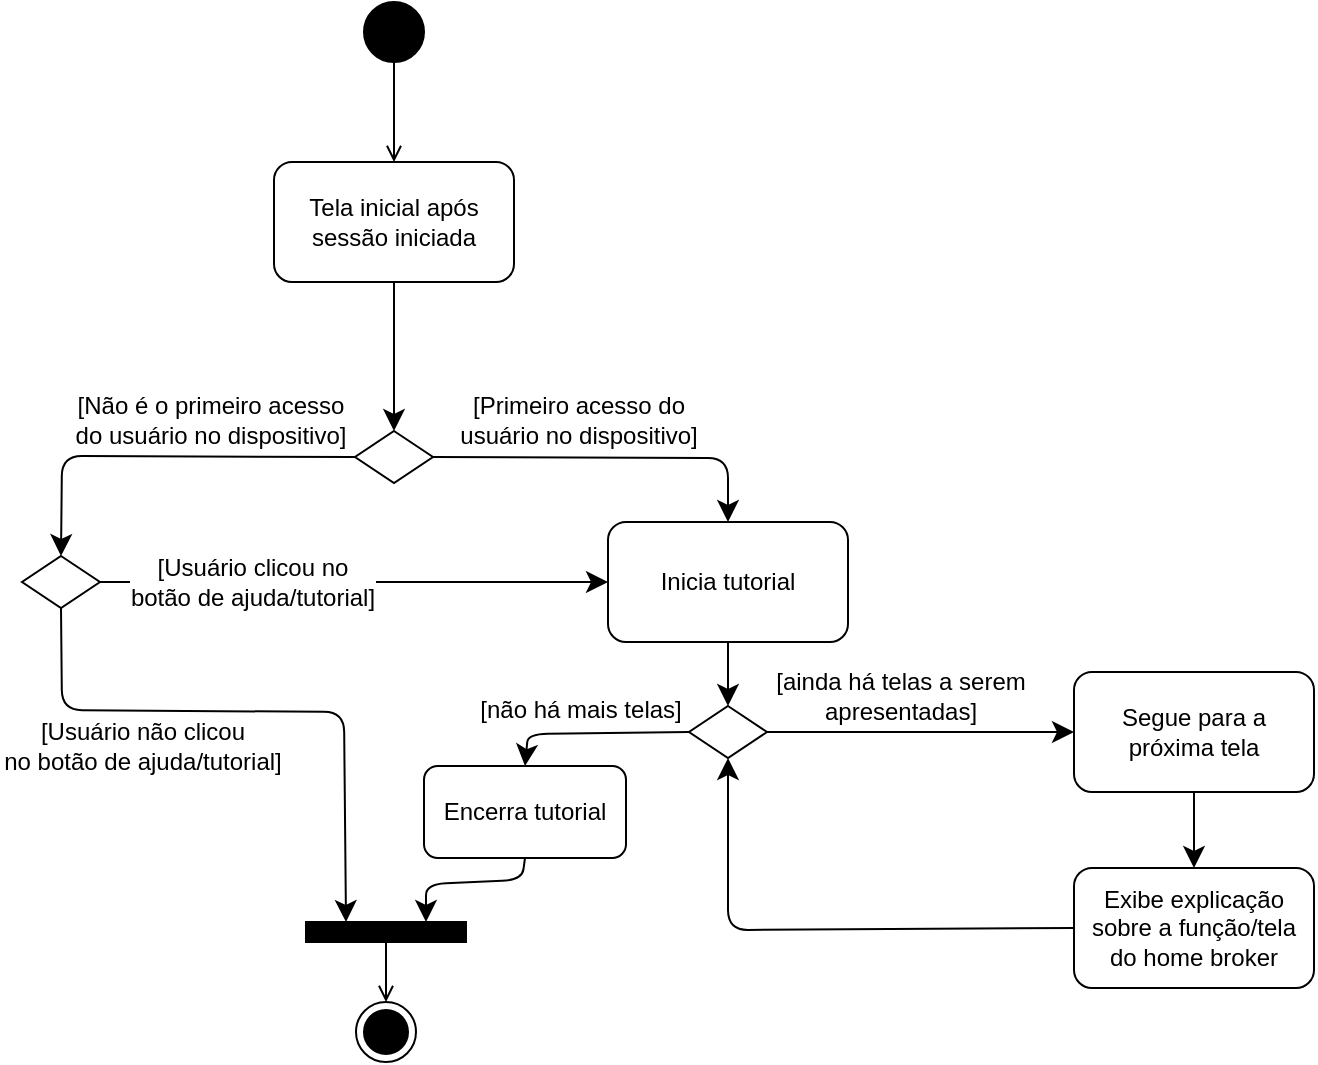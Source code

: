<mxfile version="24.7.17">
  <diagram name="Página-1" id="wdZMK8xIM1cBAZfimZdl">
    <mxGraphModel dx="634" dy="1241" grid="0" gridSize="10" guides="1" tooltips="1" connect="1" arrows="1" fold="1" page="0" pageScale="1" pageWidth="827" pageHeight="1169" math="0" shadow="0">
      <root>
        <mxCell id="0" />
        <mxCell id="1" parent="0" />
        <mxCell id="rpmjDWSxKnkABQc93oah-1" style="edgeStyle=orthogonalEdgeStyle;rounded=0;orthogonalLoop=1;jettySize=auto;html=1;entryX=0.5;entryY=0;entryDx=0;entryDy=0;endArrow=open;endFill=0;" edge="1" parent="1" source="rpmjDWSxKnkABQc93oah-2" target="rpmjDWSxKnkABQc93oah-3">
          <mxGeometry relative="1" as="geometry">
            <mxPoint x="1363.0" y="677.5" as="targetPoint" />
          </mxGeometry>
        </mxCell>
        <mxCell id="rpmjDWSxKnkABQc93oah-2" value="" style="rounded=0;whiteSpace=wrap;html=1;fillColor=#000000;" vertex="1" parent="1">
          <mxGeometry x="1212" y="430" width="80" height="10" as="geometry" />
        </mxCell>
        <mxCell id="rpmjDWSxKnkABQc93oah-3" value="" style="ellipse;html=1;shape=endState;fillColor=#000000;strokeColor=#000000;" vertex="1" parent="1">
          <mxGeometry x="1237" y="470" width="30" height="30" as="geometry" />
        </mxCell>
        <mxCell id="rpmjDWSxKnkABQc93oah-4" style="edgeStyle=orthogonalEdgeStyle;rounded=0;orthogonalLoop=1;jettySize=auto;html=1;entryX=0.5;entryY=0;entryDx=0;entryDy=0;endArrow=open;endFill=0;" edge="1" parent="1" source="rpmjDWSxKnkABQc93oah-5" target="rpmjDWSxKnkABQc93oah-6">
          <mxGeometry relative="1" as="geometry">
            <mxPoint x="1255.75" y="40" as="targetPoint" />
          </mxGeometry>
        </mxCell>
        <mxCell id="rpmjDWSxKnkABQc93oah-5" value="" style="ellipse;whiteSpace=wrap;html=1;aspect=fixed;fillColor=#000000;" vertex="1" parent="1">
          <mxGeometry x="1241" y="-30" width="30" height="30" as="geometry" />
        </mxCell>
        <mxCell id="rpmjDWSxKnkABQc93oah-8" style="edgeStyle=none;curved=1;rounded=0;orthogonalLoop=1;jettySize=auto;html=1;exitX=0.5;exitY=1;exitDx=0;exitDy=0;entryX=0.5;entryY=0;entryDx=0;entryDy=0;fontSize=12;startSize=8;endSize=8;" edge="1" parent="1" source="rpmjDWSxKnkABQc93oah-6" target="rpmjDWSxKnkABQc93oah-7">
          <mxGeometry relative="1" as="geometry" />
        </mxCell>
        <mxCell id="rpmjDWSxKnkABQc93oah-6" value="Tela inicial após sessão iniciada" style="rounded=1;whiteSpace=wrap;html=1;" vertex="1" parent="1">
          <mxGeometry x="1196" y="50" width="120" height="60" as="geometry" />
        </mxCell>
        <mxCell id="rpmjDWSxKnkABQc93oah-10" style="edgeStyle=none;curved=0;rounded=1;orthogonalLoop=1;jettySize=auto;html=1;exitX=0;exitY=0.5;exitDx=0;exitDy=0;entryX=0.5;entryY=0;entryDx=0;entryDy=0;fontSize=12;startSize=8;endSize=8;" edge="1" parent="1" source="rpmjDWSxKnkABQc93oah-7" target="rpmjDWSxKnkABQc93oah-9">
          <mxGeometry relative="1" as="geometry">
            <Array as="points">
              <mxPoint x="1090" y="197" />
            </Array>
          </mxGeometry>
        </mxCell>
        <mxCell id="rpmjDWSxKnkABQc93oah-11" value="[Não é o primeiro acesso&lt;div&gt;do usuário no dispositivo]&lt;/div&gt;" style="edgeLabel;html=1;align=center;verticalAlign=middle;resizable=0;points=[];fontSize=12;fontFamily=Helvetica;fontColor=default;labelBackgroundColor=default;" vertex="1" connectable="0" parent="rpmjDWSxKnkABQc93oah-10">
          <mxGeometry x="-0.298" y="-1" relative="1" as="geometry">
            <mxPoint x="-4" y="-18" as="offset" />
          </mxGeometry>
        </mxCell>
        <mxCell id="rpmjDWSxKnkABQc93oah-16" style="edgeStyle=none;shape=connector;curved=0;rounded=1;orthogonalLoop=1;jettySize=auto;html=1;exitX=1;exitY=0.5;exitDx=0;exitDy=0;entryX=0.5;entryY=0;entryDx=0;entryDy=0;strokeColor=default;align=center;verticalAlign=middle;fontFamily=Helvetica;fontSize=12;fontColor=default;labelBackgroundColor=default;startSize=8;endArrow=classic;endSize=8;" edge="1" parent="1" source="rpmjDWSxKnkABQc93oah-7" target="rpmjDWSxKnkABQc93oah-15">
          <mxGeometry relative="1" as="geometry">
            <Array as="points">
              <mxPoint x="1423" y="198" />
            </Array>
          </mxGeometry>
        </mxCell>
        <mxCell id="rpmjDWSxKnkABQc93oah-17" value="[Primeiro acesso do&lt;div&gt;usuário no dispositivo]&lt;/div&gt;" style="edgeLabel;html=1;align=center;verticalAlign=middle;resizable=0;points=[];fontSize=12;fontFamily=Helvetica;fontColor=default;labelBackgroundColor=default;" vertex="1" connectable="0" parent="rpmjDWSxKnkABQc93oah-16">
          <mxGeometry x="-0.259" y="1" relative="1" as="geometry">
            <mxPoint x="6" y="-18" as="offset" />
          </mxGeometry>
        </mxCell>
        <mxCell id="rpmjDWSxKnkABQc93oah-7" value="" style="rhombus;whiteSpace=wrap;html=1;" vertex="1" parent="1">
          <mxGeometry x="1236.5" y="184.5" width="39" height="26" as="geometry" />
        </mxCell>
        <mxCell id="rpmjDWSxKnkABQc93oah-13" style="edgeStyle=none;shape=connector;curved=0;rounded=1;orthogonalLoop=1;jettySize=auto;html=1;exitX=0.5;exitY=1;exitDx=0;exitDy=0;entryX=0.25;entryY=0;entryDx=0;entryDy=0;strokeColor=default;align=center;verticalAlign=middle;fontFamily=Helvetica;fontSize=12;fontColor=default;labelBackgroundColor=default;startSize=8;endArrow=classic;endSize=8;" edge="1" parent="1" source="rpmjDWSxKnkABQc93oah-9" target="rpmjDWSxKnkABQc93oah-2">
          <mxGeometry relative="1" as="geometry">
            <Array as="points">
              <mxPoint x="1090" y="324" />
              <mxPoint x="1231" y="325" />
            </Array>
          </mxGeometry>
        </mxCell>
        <mxCell id="rpmjDWSxKnkABQc93oah-14" value="[Usuário não clicou&lt;div&gt;no botão de ajuda/tutorial]&lt;/div&gt;" style="edgeLabel;html=1;align=center;verticalAlign=middle;resizable=0;points=[];fontSize=12;fontFamily=Helvetica;fontColor=default;labelBackgroundColor=default;" vertex="1" connectable="0" parent="rpmjDWSxKnkABQc93oah-13">
          <mxGeometry x="-0.512" y="-1" relative="1" as="geometry">
            <mxPoint x="18" y="17" as="offset" />
          </mxGeometry>
        </mxCell>
        <mxCell id="rpmjDWSxKnkABQc93oah-19" style="edgeStyle=none;shape=connector;curved=0;rounded=1;orthogonalLoop=1;jettySize=auto;html=1;exitX=1;exitY=0.5;exitDx=0;exitDy=0;entryX=0;entryY=0.5;entryDx=0;entryDy=0;strokeColor=default;align=center;verticalAlign=middle;fontFamily=Helvetica;fontSize=12;fontColor=default;labelBackgroundColor=default;startSize=8;endArrow=classic;endSize=8;" edge="1" parent="1" source="rpmjDWSxKnkABQc93oah-9" target="rpmjDWSxKnkABQc93oah-15">
          <mxGeometry relative="1" as="geometry" />
        </mxCell>
        <mxCell id="rpmjDWSxKnkABQc93oah-20" value="[Usuário clicou no&lt;div&gt;botão de ajuda/tutorial]&lt;/div&gt;" style="edgeLabel;html=1;align=center;verticalAlign=middle;resizable=0;points=[];fontSize=12;fontFamily=Helvetica;fontColor=default;labelBackgroundColor=default;" vertex="1" connectable="0" parent="rpmjDWSxKnkABQc93oah-19">
          <mxGeometry x="-0.416" relative="1" as="geometry">
            <mxPoint x="2" as="offset" />
          </mxGeometry>
        </mxCell>
        <mxCell id="rpmjDWSxKnkABQc93oah-9" value="" style="rhombus;whiteSpace=wrap;html=1;" vertex="1" parent="1">
          <mxGeometry x="1070" y="247" width="39" height="26" as="geometry" />
        </mxCell>
        <mxCell id="rpmjDWSxKnkABQc93oah-27" style="edgeStyle=none;shape=connector;curved=0;rounded=1;orthogonalLoop=1;jettySize=auto;html=1;exitX=0.5;exitY=1;exitDx=0;exitDy=0;entryX=0.5;entryY=0;entryDx=0;entryDy=0;strokeColor=default;align=center;verticalAlign=middle;fontFamily=Helvetica;fontSize=12;fontColor=default;labelBackgroundColor=default;startSize=8;endArrow=classic;endSize=8;" edge="1" parent="1" source="rpmjDWSxKnkABQc93oah-15" target="rpmjDWSxKnkABQc93oah-23">
          <mxGeometry relative="1" as="geometry" />
        </mxCell>
        <mxCell id="rpmjDWSxKnkABQc93oah-15" value="Inicia tutorial" style="rounded=1;whiteSpace=wrap;html=1;" vertex="1" parent="1">
          <mxGeometry x="1363" y="230" width="120" height="60" as="geometry" />
        </mxCell>
        <mxCell id="rpmjDWSxKnkABQc93oah-30" style="edgeStyle=none;shape=connector;curved=0;rounded=1;orthogonalLoop=1;jettySize=auto;html=1;exitX=0;exitY=0.5;exitDx=0;exitDy=0;entryX=0.5;entryY=1;entryDx=0;entryDy=0;strokeColor=default;align=center;verticalAlign=middle;fontFamily=Helvetica;fontSize=12;fontColor=default;labelBackgroundColor=default;startSize=8;endArrow=classic;endSize=8;" edge="1" parent="1" source="rpmjDWSxKnkABQc93oah-22" target="rpmjDWSxKnkABQc93oah-23">
          <mxGeometry relative="1" as="geometry">
            <Array as="points">
              <mxPoint x="1423" y="434" />
            </Array>
          </mxGeometry>
        </mxCell>
        <mxCell id="rpmjDWSxKnkABQc93oah-22" value="Exibe explicação&lt;div&gt;sobre a função/tela&lt;/div&gt;&lt;div&gt;do home broker&lt;/div&gt;" style="rounded=1;whiteSpace=wrap;html=1;" vertex="1" parent="1">
          <mxGeometry x="1596" y="403" width="120" height="60" as="geometry" />
        </mxCell>
        <mxCell id="rpmjDWSxKnkABQc93oah-25" style="edgeStyle=none;shape=connector;curved=0;rounded=1;orthogonalLoop=1;jettySize=auto;html=1;exitX=1;exitY=0.5;exitDx=0;exitDy=0;entryX=0;entryY=0.5;entryDx=0;entryDy=0;strokeColor=default;align=center;verticalAlign=middle;fontFamily=Helvetica;fontSize=12;fontColor=default;labelBackgroundColor=default;startSize=8;endArrow=classic;endSize=8;" edge="1" parent="1" source="rpmjDWSxKnkABQc93oah-23" target="rpmjDWSxKnkABQc93oah-24">
          <mxGeometry relative="1" as="geometry" />
        </mxCell>
        <mxCell id="rpmjDWSxKnkABQc93oah-26" value="[ainda há telas a serem&lt;div&gt;apresentadas]&lt;/div&gt;" style="edgeLabel;html=1;align=center;verticalAlign=middle;resizable=0;points=[];fontSize=12;fontFamily=Helvetica;fontColor=default;labelBackgroundColor=default;" vertex="1" connectable="0" parent="rpmjDWSxKnkABQc93oah-25">
          <mxGeometry x="-0.222" y="-1" relative="1" as="geometry">
            <mxPoint x="7" y="-19" as="offset" />
          </mxGeometry>
        </mxCell>
        <mxCell id="rpmjDWSxKnkABQc93oah-32" style="edgeStyle=none;shape=connector;curved=0;rounded=1;orthogonalLoop=1;jettySize=auto;html=1;exitX=0;exitY=0.5;exitDx=0;exitDy=0;entryX=0.5;entryY=0;entryDx=0;entryDy=0;strokeColor=default;align=center;verticalAlign=middle;fontFamily=Helvetica;fontSize=12;fontColor=default;labelBackgroundColor=default;startSize=8;endArrow=classic;endSize=8;" edge="1" parent="1" source="rpmjDWSxKnkABQc93oah-23" target="rpmjDWSxKnkABQc93oah-29">
          <mxGeometry relative="1" as="geometry">
            <Array as="points">
              <mxPoint x="1323" y="336" />
            </Array>
          </mxGeometry>
        </mxCell>
        <mxCell id="rpmjDWSxKnkABQc93oah-23" value="" style="rhombus;whiteSpace=wrap;html=1;" vertex="1" parent="1">
          <mxGeometry x="1403.5" y="322" width="39" height="26" as="geometry" />
        </mxCell>
        <mxCell id="rpmjDWSxKnkABQc93oah-31" style="edgeStyle=none;shape=connector;curved=0;rounded=1;orthogonalLoop=1;jettySize=auto;html=1;exitX=0.5;exitY=1;exitDx=0;exitDy=0;entryX=0.5;entryY=0;entryDx=0;entryDy=0;strokeColor=default;align=center;verticalAlign=middle;fontFamily=Helvetica;fontSize=12;fontColor=default;labelBackgroundColor=default;startSize=8;endArrow=classic;endSize=8;" edge="1" parent="1" source="rpmjDWSxKnkABQc93oah-24" target="rpmjDWSxKnkABQc93oah-22">
          <mxGeometry relative="1" as="geometry" />
        </mxCell>
        <mxCell id="rpmjDWSxKnkABQc93oah-24" value="Segue para a próxima tela" style="rounded=1;whiteSpace=wrap;html=1;" vertex="1" parent="1">
          <mxGeometry x="1596" y="305" width="120" height="60" as="geometry" />
        </mxCell>
        <mxCell id="rpmjDWSxKnkABQc93oah-34" style="edgeStyle=none;shape=connector;curved=0;rounded=1;orthogonalLoop=1;jettySize=auto;html=1;exitX=0.5;exitY=1;exitDx=0;exitDy=0;entryX=0.75;entryY=0;entryDx=0;entryDy=0;strokeColor=default;align=center;verticalAlign=middle;fontFamily=Helvetica;fontSize=12;fontColor=default;labelBackgroundColor=default;startSize=8;endArrow=classic;endSize=8;" edge="1" parent="1" source="rpmjDWSxKnkABQc93oah-29" target="rpmjDWSxKnkABQc93oah-2">
          <mxGeometry relative="1" as="geometry">
            <Array as="points">
              <mxPoint x="1320" y="409" />
              <mxPoint x="1272" y="411" />
            </Array>
          </mxGeometry>
        </mxCell>
        <mxCell id="rpmjDWSxKnkABQc93oah-29" value="Encerra tutorial" style="rounded=1;whiteSpace=wrap;html=1;" vertex="1" parent="1">
          <mxGeometry x="1271" y="352" width="101" height="46" as="geometry" />
        </mxCell>
        <mxCell id="rpmjDWSxKnkABQc93oah-33" value="[não há mais telas]" style="edgeLabel;html=1;align=center;verticalAlign=middle;resizable=0;points=[];fontSize=12;fontFamily=Helvetica;fontColor=default;labelBackgroundColor=default;" vertex="1" connectable="0" parent="1">
          <mxGeometry x="1349.004" y="324" as="geometry" />
        </mxCell>
      </root>
    </mxGraphModel>
  </diagram>
</mxfile>
